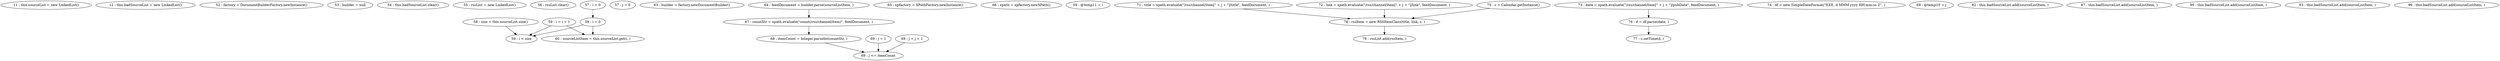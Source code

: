 digraph G {
"11 : this.sourceList = new LinkedList()"
"12 : this.badSourceList = new LinkedList()"
"52 : factory = DocumentBuilderFactory.newInstance()"
"53 : builder = null"
"54 : this.badSourceList.clear()"
"55 : rssList = new LinkedList()"
"56 : rssList.clear()"
"57 : i = 0"
"57 : i = 0" -> "59 : i = 0" [style=dashed]
"57 : j = 0"
"58 : size = this.sourceList.size()"
"58 : size = this.sourceList.size()" -> "59 : i < size"
"59 : i = 0"
"59 : i = 0" -> "59 : i < size"
"59 : i = 0" -> "60 : sourceListItem = this.sourceList.get(i, )"
"59 : i < size"
"60 : sourceListItem = this.sourceList.get(i, )"
"63 : builder = factory.newDocumentBuilder()"
"64 : feedDocument = builder.parse(sourceListItem, )"
"64 : feedDocument = builder.parse(sourceListItem, )" -> "67 : countStr = xpath.evaluate(\"count(/rss/channel/item)\", feedDocument, )"
"65 : xpfactory = XPathFactory.newInstance()"
"66 : xpath = xpfactory.newXPath()"
"67 : countStr = xpath.evaluate(\"count(/rss/channel/item)\", feedDocument, )"
"67 : countStr = xpath.evaluate(\"count(/rss/channel/item)\", feedDocument, )" -> "68 : itemCount = Integer.parseInt(countStr, )"
"68 : itemCount = Integer.parseInt(countStr, )"
"68 : itemCount = Integer.parseInt(countStr, )" -> "69 : j <= itemCount"
"59 : @temp11 = i"
"59 : i = i + 1"
"59 : i = i + 1" -> "59 : i < size"
"59 : i = i + 1" -> "60 : sourceListItem = this.sourceList.get(i, )"
"69 : j = 1"
"69 : j = 1" -> "69 : j <= itemCount"
"69 : j <= itemCount"
"71 : title = xpath.evaluate(\"/rss/channel/item[\" + j + \"]/title\", feedDocument, )"
"71 : title = xpath.evaluate(\"/rss/channel/item[\" + j + \"]/title\", feedDocument, )" -> "78 : rssItem = new RSSItemClass(title, link, c, )"
"72 : link = xpath.evaluate(\"/rss/channel/item[\" + j + \"]/link\", feedDocument, )"
"72 : link = xpath.evaluate(\"/rss/channel/item[\" + j + \"]/link\", feedDocument, )" -> "78 : rssItem = new RSSItemClass(title, link, c, )"
"73 : date = xpath.evaluate(\"/rss/channel/item[\" + j + \"]/pubDate\", feedDocument, )"
"73 : date = xpath.evaluate(\"/rss/channel/item[\" + j + \"]/pubDate\", feedDocument, )" -> "76 : d = df.parse(date, )"
"74 : df = new SimpleDateFormat(\"EEE, d MMM yyyy HH:mm:ss Z\", )"
"75 : c = Calendar.getInstance()"
"75 : c = Calendar.getInstance()" -> "78 : rssItem = new RSSItemClass(title, link, c, )"
"76 : d = df.parse(date, )"
"76 : d = df.parse(date, )" -> "77 : c.setTime(d, )"
"77 : c.setTime(d, )"
"78 : rssItem = new RSSItemClass(title, link, c, )"
"78 : rssItem = new RSSItemClass(title, link, c, )" -> "79 : rssList.add(rssItem, )"
"79 : rssList.add(rssItem, )"
"69 : @temp10 = j"
"69 : j = j + 1"
"69 : j = j + 1" -> "69 : j <= itemCount"
"82 : this.badSourceList.add(sourceListItem, )"
"87 : this.badSourceList.add(sourceListItem, )"
"90 : this.badSourceList.add(sourceListItem, )"
"93 : this.badSourceList.add(sourceListItem, )"
"96 : this.badSourceList.add(sourceListItem, )"
}